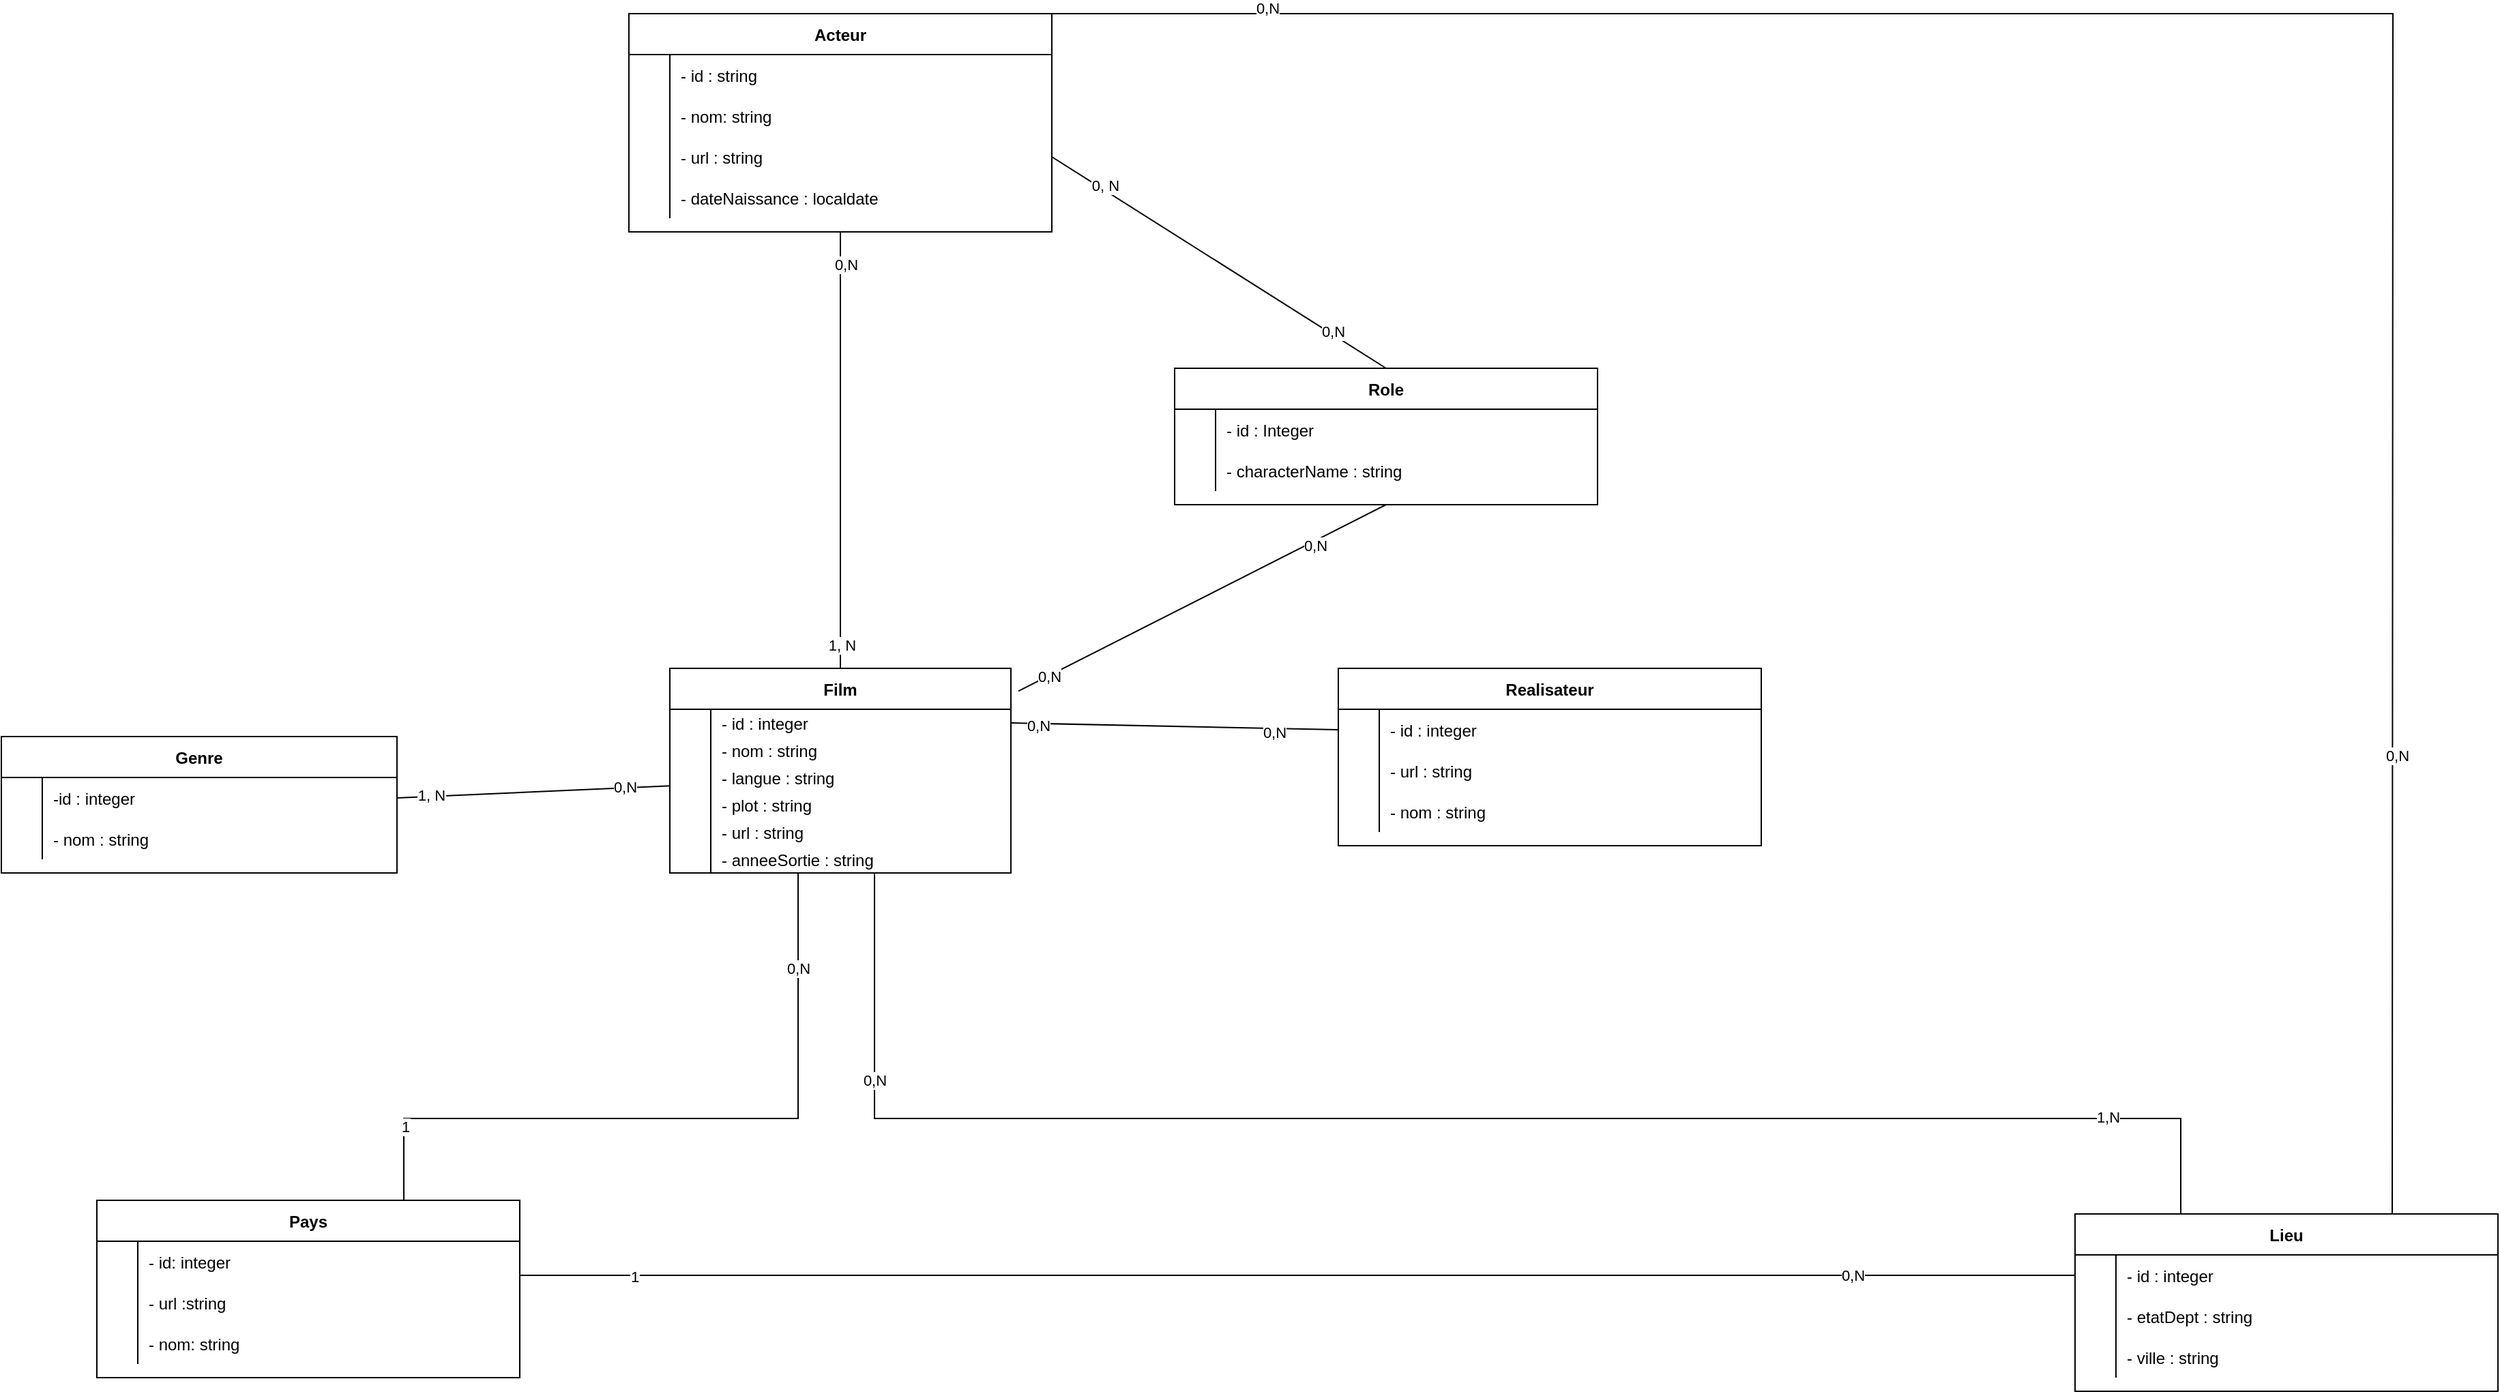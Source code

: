 <mxfile version="20.6.0" type="device"><diagram id="R2lEEEUBdFMjLlhIrx00" name="Page-1"><mxGraphModel dx="2556" dy="2118" grid="1" gridSize="10" guides="1" tooltips="1" connect="1" arrows="1" fold="1" page="1" pageScale="1" pageWidth="850" pageHeight="1100" math="0" shadow="0" extFonts="Permanent Marker^https://fonts.googleapis.com/css?family=Permanent+Marker"><root><mxCell id="0"/><mxCell id="1" parent="0"/><object label="Film" nom="CHAR(100) NOT NULL" url="CHAR(255)" plot="CHAR(255)" langue="CHAR(50)" anneeSortie="DATE&#xA;" placeholders="1" id="C-vyLk0tnHw3VtMMgP7b-2"><mxCell style="shape=table;startSize=30;container=1;collapsible=1;childLayout=tableLayout;fixedRows=1;rowLines=0;fontStyle=1;align=center;resizeLast=1;" parent="1" vertex="1"><mxGeometry x="580" y="50" width="250" height="150" as="geometry"/></mxCell></object><mxCell id="ZoHukIAo3wf1TrT5jYSo-43" value="" style="shape=partialRectangle;collapsible=0;dropTarget=0;pointerEvents=0;fillColor=none;points=[[0,0.5],[1,0.5]];portConstraint=eastwest;top=0;left=0;right=0;bottom=0;" parent="C-vyLk0tnHw3VtMMgP7b-2" vertex="1"><mxGeometry y="30" width="250" height="20" as="geometry"/></mxCell><mxCell id="ZoHukIAo3wf1TrT5jYSo-44" value="" style="shape=partialRectangle;overflow=hidden;connectable=0;fillColor=none;top=0;left=0;bottom=0;right=0;" parent="ZoHukIAo3wf1TrT5jYSo-43" vertex="1"><mxGeometry width="30" height="20" as="geometry"><mxRectangle width="30" height="20" as="alternateBounds"/></mxGeometry></mxCell><mxCell id="ZoHukIAo3wf1TrT5jYSo-45" value="- id : integer" style="shape=partialRectangle;overflow=hidden;connectable=0;fillColor=none;top=0;left=0;bottom=0;right=0;align=left;spacingLeft=6;" parent="ZoHukIAo3wf1TrT5jYSo-43" vertex="1"><mxGeometry x="30" width="220" height="20" as="geometry"><mxRectangle width="220" height="20" as="alternateBounds"/></mxGeometry></mxCell><mxCell id="pjORfOtizcWUOZygmjml-14" value="" style="shape=partialRectangle;collapsible=0;dropTarget=0;pointerEvents=0;fillColor=none;points=[[0,0.5],[1,0.5]];portConstraint=eastwest;top=0;left=0;right=0;bottom=0;" vertex="1" parent="C-vyLk0tnHw3VtMMgP7b-2"><mxGeometry y="50" width="250" height="20" as="geometry"/></mxCell><mxCell id="pjORfOtizcWUOZygmjml-15" value="" style="shape=partialRectangle;overflow=hidden;connectable=0;fillColor=none;top=0;left=0;bottom=0;right=0;" vertex="1" parent="pjORfOtizcWUOZygmjml-14"><mxGeometry width="30" height="20" as="geometry"><mxRectangle width="30" height="20" as="alternateBounds"/></mxGeometry></mxCell><mxCell id="pjORfOtizcWUOZygmjml-16" value="- nom : string" style="shape=partialRectangle;overflow=hidden;connectable=0;fillColor=none;top=0;left=0;bottom=0;right=0;align=left;spacingLeft=6;" vertex="1" parent="pjORfOtizcWUOZygmjml-14"><mxGeometry x="30" width="220" height="20" as="geometry"><mxRectangle width="220" height="20" as="alternateBounds"/></mxGeometry></mxCell><mxCell id="ZoHukIAo3wf1TrT5jYSo-83" value="" style="shape=partialRectangle;collapsible=0;dropTarget=0;pointerEvents=0;fillColor=none;points=[[0,0.5],[1,0.5]];portConstraint=eastwest;top=0;left=0;right=0;bottom=0;" parent="C-vyLk0tnHw3VtMMgP7b-2" vertex="1"><mxGeometry y="70" width="250" height="20" as="geometry"/></mxCell><mxCell id="ZoHukIAo3wf1TrT5jYSo-84" value="" style="shape=partialRectangle;overflow=hidden;connectable=0;fillColor=none;top=0;left=0;bottom=0;right=0;" parent="ZoHukIAo3wf1TrT5jYSo-83" vertex="1"><mxGeometry width="30" height="20" as="geometry"><mxRectangle width="30" height="20" as="alternateBounds"/></mxGeometry></mxCell><mxCell id="ZoHukIAo3wf1TrT5jYSo-85" value="- langue : string" style="shape=partialRectangle;overflow=hidden;connectable=0;fillColor=none;top=0;left=0;bottom=0;right=0;align=left;spacingLeft=6;" parent="ZoHukIAo3wf1TrT5jYSo-83" vertex="1"><mxGeometry x="30" width="220" height="20" as="geometry"><mxRectangle width="220" height="20" as="alternateBounds"/></mxGeometry></mxCell><mxCell id="ZoHukIAo3wf1TrT5jYSo-86" value="" style="shape=partialRectangle;collapsible=0;dropTarget=0;pointerEvents=0;fillColor=none;points=[[0,0.5],[1,0.5]];portConstraint=eastwest;top=0;left=0;right=0;bottom=0;" parent="C-vyLk0tnHw3VtMMgP7b-2" vertex="1"><mxGeometry y="90" width="250" height="20" as="geometry"/></mxCell><mxCell id="ZoHukIAo3wf1TrT5jYSo-87" value="" style="shape=partialRectangle;overflow=hidden;connectable=0;fillColor=none;top=0;left=0;bottom=0;right=0;" parent="ZoHukIAo3wf1TrT5jYSo-86" vertex="1"><mxGeometry width="30" height="20" as="geometry"><mxRectangle width="30" height="20" as="alternateBounds"/></mxGeometry></mxCell><mxCell id="ZoHukIAo3wf1TrT5jYSo-88" value="- plot : string" style="shape=partialRectangle;overflow=hidden;connectable=0;fillColor=none;top=0;left=0;bottom=0;right=0;align=left;spacingLeft=6;" parent="ZoHukIAo3wf1TrT5jYSo-86" vertex="1"><mxGeometry x="30" width="220" height="20" as="geometry"><mxRectangle width="220" height="20" as="alternateBounds"/></mxGeometry></mxCell><mxCell id="ZoHukIAo3wf1TrT5jYSo-92" value="" style="shape=partialRectangle;collapsible=0;dropTarget=0;pointerEvents=0;fillColor=none;points=[[0,0.5],[1,0.5]];portConstraint=eastwest;top=0;left=0;right=0;bottom=0;" parent="C-vyLk0tnHw3VtMMgP7b-2" vertex="1"><mxGeometry y="110" width="250" height="20" as="geometry"/></mxCell><mxCell id="ZoHukIAo3wf1TrT5jYSo-93" value="" style="shape=partialRectangle;overflow=hidden;connectable=0;fillColor=none;top=0;left=0;bottom=0;right=0;" parent="ZoHukIAo3wf1TrT5jYSo-92" vertex="1"><mxGeometry width="30" height="20" as="geometry"><mxRectangle width="30" height="20" as="alternateBounds"/></mxGeometry></mxCell><mxCell id="ZoHukIAo3wf1TrT5jYSo-94" value="- url : string" style="shape=partialRectangle;overflow=hidden;connectable=0;fillColor=none;top=0;left=0;bottom=0;right=0;align=left;spacingLeft=6;" parent="ZoHukIAo3wf1TrT5jYSo-92" vertex="1"><mxGeometry x="30" width="220" height="20" as="geometry"><mxRectangle width="220" height="20" as="alternateBounds"/></mxGeometry></mxCell><mxCell id="ZoHukIAo3wf1TrT5jYSo-95" value="" style="shape=partialRectangle;collapsible=0;dropTarget=0;pointerEvents=0;fillColor=none;points=[[0,0.5],[1,0.5]];portConstraint=eastwest;top=0;left=0;right=0;bottom=0;" parent="C-vyLk0tnHw3VtMMgP7b-2" vertex="1"><mxGeometry y="130" width="250" height="20" as="geometry"/></mxCell><mxCell id="ZoHukIAo3wf1TrT5jYSo-96" value="" style="shape=partialRectangle;overflow=hidden;connectable=0;fillColor=none;top=0;left=0;bottom=0;right=0;" parent="ZoHukIAo3wf1TrT5jYSo-95" vertex="1"><mxGeometry width="30" height="20" as="geometry"><mxRectangle width="30" height="20" as="alternateBounds"/></mxGeometry></mxCell><mxCell id="ZoHukIAo3wf1TrT5jYSo-97" value="- anneeSortie : string" style="shape=partialRectangle;overflow=hidden;connectable=0;fillColor=none;top=0;left=0;bottom=0;right=0;align=left;spacingLeft=6;" parent="ZoHukIAo3wf1TrT5jYSo-95" vertex="1"><mxGeometry x="30" width="220" height="20" as="geometry"><mxRectangle width="220" height="20" as="alternateBounds"/></mxGeometry></mxCell><mxCell id="C-vyLk0tnHw3VtMMgP7b-23" value="Genre" style="shape=table;startSize=30;container=1;collapsible=1;childLayout=tableLayout;fixedRows=1;rowLines=0;fontStyle=1;align=center;resizeLast=1;" parent="1" vertex="1"><mxGeometry x="90" y="100" width="290" height="100" as="geometry"/></mxCell><mxCell id="C-vyLk0tnHw3VtMMgP7b-27" value="" style="shape=partialRectangle;collapsible=0;dropTarget=0;pointerEvents=0;fillColor=none;points=[[0,0.5],[1,0.5]];portConstraint=eastwest;top=0;left=0;right=0;bottom=0;" parent="C-vyLk0tnHw3VtMMgP7b-23" vertex="1"><mxGeometry y="30" width="290" height="30" as="geometry"/></mxCell><mxCell id="C-vyLk0tnHw3VtMMgP7b-28" value="" style="shape=partialRectangle;overflow=hidden;connectable=0;fillColor=none;top=0;left=0;bottom=0;right=0;" parent="C-vyLk0tnHw3VtMMgP7b-27" vertex="1"><mxGeometry width="30" height="30" as="geometry"><mxRectangle width="30" height="30" as="alternateBounds"/></mxGeometry></mxCell><mxCell id="C-vyLk0tnHw3VtMMgP7b-29" value="-id : integer" style="shape=partialRectangle;overflow=hidden;connectable=0;fillColor=none;top=0;left=0;bottom=0;right=0;align=left;spacingLeft=6;" parent="C-vyLk0tnHw3VtMMgP7b-27" vertex="1"><mxGeometry x="30" width="260" height="30" as="geometry"><mxRectangle width="260" height="30" as="alternateBounds"/></mxGeometry></mxCell><mxCell id="pjORfOtizcWUOZygmjml-7" value="" style="shape=partialRectangle;collapsible=0;dropTarget=0;pointerEvents=0;fillColor=none;points=[[0,0.5],[1,0.5]];portConstraint=eastwest;top=0;left=0;right=0;bottom=0;" vertex="1" parent="C-vyLk0tnHw3VtMMgP7b-23"><mxGeometry y="60" width="290" height="30" as="geometry"/></mxCell><mxCell id="pjORfOtizcWUOZygmjml-8" value="" style="shape=partialRectangle;overflow=hidden;connectable=0;fillColor=none;top=0;left=0;bottom=0;right=0;" vertex="1" parent="pjORfOtizcWUOZygmjml-7"><mxGeometry width="30" height="30" as="geometry"><mxRectangle width="30" height="30" as="alternateBounds"/></mxGeometry></mxCell><mxCell id="pjORfOtizcWUOZygmjml-9" value="- nom : string" style="shape=partialRectangle;overflow=hidden;connectable=0;fillColor=none;top=0;left=0;bottom=0;right=0;align=left;spacingLeft=6;" vertex="1" parent="pjORfOtizcWUOZygmjml-7"><mxGeometry x="30" width="260" height="30" as="geometry"><mxRectangle width="260" height="30" as="alternateBounds"/></mxGeometry></mxCell><mxCell id="ZoHukIAo3wf1TrT5jYSo-102" value="Pays" style="shape=table;startSize=30;container=1;collapsible=1;childLayout=tableLayout;fixedRows=1;rowLines=0;fontStyle=1;align=center;resizeLast=1;" parent="1" vertex="1"><mxGeometry x="160" y="440" width="310" height="130" as="geometry"/></mxCell><mxCell id="ZoHukIAo3wf1TrT5jYSo-106" value="" style="shape=partialRectangle;collapsible=0;dropTarget=0;pointerEvents=0;fillColor=none;points=[[0,0.5],[1,0.5]];portConstraint=eastwest;top=0;left=0;right=0;bottom=0;" parent="ZoHukIAo3wf1TrT5jYSo-102" vertex="1"><mxGeometry y="30" width="310" height="30" as="geometry"/></mxCell><mxCell id="ZoHukIAo3wf1TrT5jYSo-107" value="" style="shape=partialRectangle;overflow=hidden;connectable=0;fillColor=none;top=0;left=0;bottom=0;right=0;" parent="ZoHukIAo3wf1TrT5jYSo-106" vertex="1"><mxGeometry width="30" height="30" as="geometry"><mxRectangle width="30" height="30" as="alternateBounds"/></mxGeometry></mxCell><mxCell id="ZoHukIAo3wf1TrT5jYSo-108" value="- id: integer" style="shape=partialRectangle;overflow=hidden;connectable=0;fillColor=none;top=0;left=0;bottom=0;right=0;align=left;spacingLeft=6;" parent="ZoHukIAo3wf1TrT5jYSo-106" vertex="1"><mxGeometry x="30" width="280" height="30" as="geometry"><mxRectangle width="280" height="30" as="alternateBounds"/></mxGeometry></mxCell><mxCell id="ZoHukIAo3wf1TrT5jYSo-109" value="" style="shape=partialRectangle;collapsible=0;dropTarget=0;pointerEvents=0;fillColor=none;points=[[0,0.5],[1,0.5]];portConstraint=eastwest;top=0;left=0;right=0;bottom=0;" parent="ZoHukIAo3wf1TrT5jYSo-102" vertex="1"><mxGeometry y="60" width="310" height="30" as="geometry"/></mxCell><mxCell id="ZoHukIAo3wf1TrT5jYSo-110" value="" style="shape=partialRectangle;overflow=hidden;connectable=0;fillColor=none;top=0;left=0;bottom=0;right=0;" parent="ZoHukIAo3wf1TrT5jYSo-109" vertex="1"><mxGeometry width="30" height="30" as="geometry"><mxRectangle width="30" height="30" as="alternateBounds"/></mxGeometry></mxCell><mxCell id="ZoHukIAo3wf1TrT5jYSo-111" value="- url :string" style="shape=partialRectangle;overflow=hidden;connectable=0;fillColor=none;top=0;left=0;bottom=0;right=0;align=left;spacingLeft=6;" parent="ZoHukIAo3wf1TrT5jYSo-109" vertex="1"><mxGeometry x="30" width="280" height="30" as="geometry"><mxRectangle width="280" height="30" as="alternateBounds"/></mxGeometry></mxCell><mxCell id="pjORfOtizcWUOZygmjml-4" value="" style="shape=partialRectangle;collapsible=0;dropTarget=0;pointerEvents=0;fillColor=none;points=[[0,0.5],[1,0.5]];portConstraint=eastwest;top=0;left=0;right=0;bottom=0;" vertex="1" parent="ZoHukIAo3wf1TrT5jYSo-102"><mxGeometry y="90" width="310" height="30" as="geometry"/></mxCell><mxCell id="pjORfOtizcWUOZygmjml-5" value="" style="shape=partialRectangle;overflow=hidden;connectable=0;fillColor=none;top=0;left=0;bottom=0;right=0;" vertex="1" parent="pjORfOtizcWUOZygmjml-4"><mxGeometry width="30" height="30" as="geometry"><mxRectangle width="30" height="30" as="alternateBounds"/></mxGeometry></mxCell><mxCell id="pjORfOtizcWUOZygmjml-6" value="- nom: string" style="shape=partialRectangle;overflow=hidden;connectable=0;fillColor=none;top=0;left=0;bottom=0;right=0;align=left;spacingLeft=6;" vertex="1" parent="pjORfOtizcWUOZygmjml-4"><mxGeometry x="30" width="280" height="30" as="geometry"><mxRectangle width="280" height="30" as="alternateBounds"/></mxGeometry></mxCell><mxCell id="ZoHukIAo3wf1TrT5jYSo-125" value="" style="endArrow=none;html=1;rounded=0;edgeStyle=orthogonalEdgeStyle;" parent="1" source="ZoHukIAo3wf1TrT5jYSo-102" edge="1"><mxGeometry relative="1" as="geometry"><mxPoint x="420" y="215" as="sourcePoint"/><mxPoint x="670" y="200" as="targetPoint"/><Array as="points"><mxPoint x="385" y="380"/><mxPoint x="674" y="380"/></Array></mxGeometry></mxCell><mxCell id="ZoHukIAo3wf1TrT5jYSo-126" value="&lt;div&gt;0,N&lt;/div&gt;" style="edgeLabel;html=1;align=center;verticalAlign=middle;resizable=0;points=[];" parent="ZoHukIAo3wf1TrT5jYSo-125" vertex="1" connectable="0"><mxGeometry x="0.723" relative="1" as="geometry"><mxPoint as="offset"/></mxGeometry></mxCell><mxCell id="ZoHukIAo3wf1TrT5jYSo-127" value="&lt;div&gt;1&lt;/div&gt;" style="edgeLabel;html=1;align=center;verticalAlign=middle;resizable=0;points=[];" parent="ZoHukIAo3wf1TrT5jYSo-125" vertex="1" connectable="0"><mxGeometry x="-0.798" y="-1" relative="1" as="geometry"><mxPoint as="offset"/></mxGeometry></mxCell><mxCell id="ZoHukIAo3wf1TrT5jYSo-128" value="Lieu" style="shape=table;startSize=30;container=1;collapsible=1;childLayout=tableLayout;fixedRows=1;rowLines=0;fontStyle=1;align=center;resizeLast=1;" parent="1" vertex="1"><mxGeometry x="1610" y="450" width="310" height="130" as="geometry"/></mxCell><mxCell id="ZoHukIAo3wf1TrT5jYSo-132" value="" style="shape=partialRectangle;collapsible=0;dropTarget=0;pointerEvents=0;fillColor=none;points=[[0,0.5],[1,0.5]];portConstraint=eastwest;top=0;left=0;right=0;bottom=0;" parent="ZoHukIAo3wf1TrT5jYSo-128" vertex="1"><mxGeometry y="30" width="310" height="30" as="geometry"/></mxCell><mxCell id="ZoHukIAo3wf1TrT5jYSo-133" value="" style="shape=partialRectangle;overflow=hidden;connectable=0;fillColor=none;top=0;left=0;bottom=0;right=0;" parent="ZoHukIAo3wf1TrT5jYSo-132" vertex="1"><mxGeometry width="30" height="30" as="geometry"><mxRectangle width="30" height="30" as="alternateBounds"/></mxGeometry></mxCell><mxCell id="ZoHukIAo3wf1TrT5jYSo-134" value="- id : integer" style="shape=partialRectangle;overflow=hidden;connectable=0;fillColor=none;top=0;left=0;bottom=0;right=0;align=left;spacingLeft=6;" parent="ZoHukIAo3wf1TrT5jYSo-132" vertex="1"><mxGeometry x="30" width="280" height="30" as="geometry"><mxRectangle width="280" height="30" as="alternateBounds"/></mxGeometry></mxCell><mxCell id="ZoHukIAo3wf1TrT5jYSo-135" value="" style="shape=partialRectangle;collapsible=0;dropTarget=0;pointerEvents=0;fillColor=none;points=[[0,0.5],[1,0.5]];portConstraint=eastwest;top=0;left=0;right=0;bottom=0;" parent="ZoHukIAo3wf1TrT5jYSo-128" vertex="1"><mxGeometry y="60" width="310" height="30" as="geometry"/></mxCell><mxCell id="ZoHukIAo3wf1TrT5jYSo-136" value="" style="shape=partialRectangle;overflow=hidden;connectable=0;fillColor=none;top=0;left=0;bottom=0;right=0;" parent="ZoHukIAo3wf1TrT5jYSo-135" vertex="1"><mxGeometry width="30" height="30" as="geometry"><mxRectangle width="30" height="30" as="alternateBounds"/></mxGeometry></mxCell><mxCell id="ZoHukIAo3wf1TrT5jYSo-137" value="- etatDept : string" style="shape=partialRectangle;overflow=hidden;connectable=0;fillColor=none;top=0;left=0;bottom=0;right=0;align=left;spacingLeft=6;" parent="ZoHukIAo3wf1TrT5jYSo-135" vertex="1"><mxGeometry x="30" width="280" height="30" as="geometry"><mxRectangle width="280" height="30" as="alternateBounds"/></mxGeometry></mxCell><mxCell id="pjORfOtizcWUOZygmjml-23" value="" style="shape=partialRectangle;collapsible=0;dropTarget=0;pointerEvents=0;fillColor=none;points=[[0,0.5],[1,0.5]];portConstraint=eastwest;top=0;left=0;right=0;bottom=0;" vertex="1" parent="ZoHukIAo3wf1TrT5jYSo-128"><mxGeometry y="90" width="310" height="30" as="geometry"/></mxCell><mxCell id="pjORfOtizcWUOZygmjml-24" value="" style="shape=partialRectangle;overflow=hidden;connectable=0;fillColor=none;top=0;left=0;bottom=0;right=0;" vertex="1" parent="pjORfOtizcWUOZygmjml-23"><mxGeometry width="30" height="30" as="geometry"><mxRectangle width="30" height="30" as="alternateBounds"/></mxGeometry></mxCell><mxCell id="pjORfOtizcWUOZygmjml-25" value="- ville : string" style="shape=partialRectangle;overflow=hidden;connectable=0;fillColor=none;top=0;left=0;bottom=0;right=0;align=left;spacingLeft=6;" vertex="1" parent="pjORfOtizcWUOZygmjml-23"><mxGeometry x="30" width="280" height="30" as="geometry"><mxRectangle width="280" height="30" as="alternateBounds"/></mxGeometry></mxCell><mxCell id="ZoHukIAo3wf1TrT5jYSo-138" value="" style="endArrow=none;html=1;rounded=0;edgeStyle=orthogonalEdgeStyle;exitX=0.25;exitY=0;exitDx=0;exitDy=0;" parent="1" source="ZoHukIAo3wf1TrT5jYSo-128" edge="1"><mxGeometry relative="1" as="geometry"><mxPoint x="680" y="440" as="sourcePoint"/><mxPoint x="730" y="200" as="targetPoint"/><Array as="points"><mxPoint x="1688" y="380"/><mxPoint x="730" y="380"/><mxPoint x="730" y="200"/><mxPoint x="739" y="200"/></Array></mxGeometry></mxCell><mxCell id="ZoHukIAo3wf1TrT5jYSo-139" value="&lt;div&gt;0,N&lt;/div&gt;" style="edgeLabel;html=1;align=center;verticalAlign=middle;resizable=0;points=[];" parent="ZoHukIAo3wf1TrT5jYSo-138" vertex="1" connectable="0"><mxGeometry x="0.723" relative="1" as="geometry"><mxPoint as="offset"/></mxGeometry></mxCell><mxCell id="ZoHukIAo3wf1TrT5jYSo-140" value="1,N" style="edgeLabel;html=1;align=center;verticalAlign=middle;resizable=0;points=[];" parent="ZoHukIAo3wf1TrT5jYSo-138" vertex="1" connectable="0"><mxGeometry x="-0.798" y="-1" relative="1" as="geometry"><mxPoint as="offset"/></mxGeometry></mxCell><mxCell id="ZoHukIAo3wf1TrT5jYSo-142" value="" style="endArrow=none;html=1;rounded=0;entryX=0;entryY=0.5;entryDx=0;entryDy=0;edgeStyle=orthogonalEdgeStyle;exitX=1;exitY=0.154;exitDx=0;exitDy=0;exitPerimeter=0;" parent="1" source="ZoHukIAo3wf1TrT5jYSo-102" edge="1"><mxGeometry relative="1" as="geometry"><mxPoint x="480" y="530" as="sourcePoint"/><mxPoint x="1610" y="495" as="targetPoint"/><Array as="points"><mxPoint x="470" y="495"/><mxPoint x="1010" y="495"/></Array></mxGeometry></mxCell><mxCell id="ZoHukIAo3wf1TrT5jYSo-143" value="&lt;div&gt;0,N&lt;/div&gt;" style="edgeLabel;html=1;align=center;verticalAlign=middle;resizable=0;points=[];" parent="ZoHukIAo3wf1TrT5jYSo-142" vertex="1" connectable="0"><mxGeometry x="0.723" relative="1" as="geometry"><mxPoint as="offset"/></mxGeometry></mxCell><mxCell id="ZoHukIAo3wf1TrT5jYSo-144" value="&lt;div&gt;1&lt;/div&gt;" style="edgeLabel;html=1;align=center;verticalAlign=middle;resizable=0;points=[];" parent="ZoHukIAo3wf1TrT5jYSo-142" vertex="1" connectable="0"><mxGeometry x="-0.798" y="-1" relative="1" as="geometry"><mxPoint as="offset"/></mxGeometry></mxCell><mxCell id="ZoHukIAo3wf1TrT5jYSo-145" value="Realisateur" style="shape=table;startSize=30;container=1;collapsible=1;childLayout=tableLayout;fixedRows=1;rowLines=0;fontStyle=1;align=center;resizeLast=1;" parent="1" vertex="1"><mxGeometry x="1070" y="50" width="310" height="130" as="geometry"/></mxCell><mxCell id="ZoHukIAo3wf1TrT5jYSo-149" value="" style="shape=partialRectangle;collapsible=0;dropTarget=0;pointerEvents=0;fillColor=none;points=[[0,0.5],[1,0.5]];portConstraint=eastwest;top=0;left=0;right=0;bottom=0;" parent="ZoHukIAo3wf1TrT5jYSo-145" vertex="1"><mxGeometry y="30" width="310" height="30" as="geometry"/></mxCell><mxCell id="ZoHukIAo3wf1TrT5jYSo-150" value="" style="shape=partialRectangle;overflow=hidden;connectable=0;fillColor=none;top=0;left=0;bottom=0;right=0;" parent="ZoHukIAo3wf1TrT5jYSo-149" vertex="1"><mxGeometry width="30" height="30" as="geometry"><mxRectangle width="30" height="30" as="alternateBounds"/></mxGeometry></mxCell><mxCell id="ZoHukIAo3wf1TrT5jYSo-151" value="- id : integer" style="shape=partialRectangle;overflow=hidden;connectable=0;fillColor=none;top=0;left=0;bottom=0;right=0;align=left;spacingLeft=6;" parent="ZoHukIAo3wf1TrT5jYSo-149" vertex="1"><mxGeometry x="30" width="280" height="30" as="geometry"><mxRectangle width="280" height="30" as="alternateBounds"/></mxGeometry></mxCell><mxCell id="ZoHukIAo3wf1TrT5jYSo-152" value="" style="shape=partialRectangle;collapsible=0;dropTarget=0;pointerEvents=0;fillColor=none;points=[[0,0.5],[1,0.5]];portConstraint=eastwest;top=0;left=0;right=0;bottom=0;" parent="ZoHukIAo3wf1TrT5jYSo-145" vertex="1"><mxGeometry y="60" width="310" height="30" as="geometry"/></mxCell><mxCell id="ZoHukIAo3wf1TrT5jYSo-153" value="" style="shape=partialRectangle;overflow=hidden;connectable=0;fillColor=none;top=0;left=0;bottom=0;right=0;" parent="ZoHukIAo3wf1TrT5jYSo-152" vertex="1"><mxGeometry width="30" height="30" as="geometry"><mxRectangle width="30" height="30" as="alternateBounds"/></mxGeometry></mxCell><mxCell id="ZoHukIAo3wf1TrT5jYSo-154" value="- url : string" style="shape=partialRectangle;overflow=hidden;connectable=0;fillColor=none;top=0;left=0;bottom=0;right=0;align=left;spacingLeft=6;" parent="ZoHukIAo3wf1TrT5jYSo-152" vertex="1"><mxGeometry x="30" width="280" height="30" as="geometry"><mxRectangle width="280" height="30" as="alternateBounds"/></mxGeometry></mxCell><mxCell id="pjORfOtizcWUOZygmjml-20" value="" style="shape=partialRectangle;collapsible=0;dropTarget=0;pointerEvents=0;fillColor=none;points=[[0,0.5],[1,0.5]];portConstraint=eastwest;top=0;left=0;right=0;bottom=0;" vertex="1" parent="ZoHukIAo3wf1TrT5jYSo-145"><mxGeometry y="90" width="310" height="30" as="geometry"/></mxCell><mxCell id="pjORfOtizcWUOZygmjml-21" value="" style="shape=partialRectangle;overflow=hidden;connectable=0;fillColor=none;top=0;left=0;bottom=0;right=0;" vertex="1" parent="pjORfOtizcWUOZygmjml-20"><mxGeometry width="30" height="30" as="geometry"><mxRectangle width="30" height="30" as="alternateBounds"/></mxGeometry></mxCell><mxCell id="pjORfOtizcWUOZygmjml-22" value="- nom : string" style="shape=partialRectangle;overflow=hidden;connectable=0;fillColor=none;top=0;left=0;bottom=0;right=0;align=left;spacingLeft=6;" vertex="1" parent="pjORfOtizcWUOZygmjml-20"><mxGeometry x="30" width="280" height="30" as="geometry"><mxRectangle width="280" height="30" as="alternateBounds"/></mxGeometry></mxCell><mxCell id="ZoHukIAo3wf1TrT5jYSo-155" value="Acteur" style="shape=table;startSize=30;container=1;collapsible=1;childLayout=tableLayout;fixedRows=1;rowLines=0;fontStyle=1;align=center;resizeLast=1;" parent="1" vertex="1"><mxGeometry x="550" y="-430" width="310" height="160" as="geometry"/></mxCell><mxCell id="ZoHukIAo3wf1TrT5jYSo-171" value="" style="shape=partialRectangle;collapsible=0;dropTarget=0;pointerEvents=0;fillColor=none;points=[[0,0.5],[1,0.5]];portConstraint=eastwest;top=0;left=0;right=0;bottom=0;" parent="ZoHukIAo3wf1TrT5jYSo-155" vertex="1"><mxGeometry y="30" width="310" height="30" as="geometry"/></mxCell><mxCell id="ZoHukIAo3wf1TrT5jYSo-172" value="" style="shape=partialRectangle;overflow=hidden;connectable=0;fillColor=none;top=0;left=0;bottom=0;right=0;" parent="ZoHukIAo3wf1TrT5jYSo-171" vertex="1"><mxGeometry width="30" height="30" as="geometry"><mxRectangle width="30" height="30" as="alternateBounds"/></mxGeometry></mxCell><mxCell id="ZoHukIAo3wf1TrT5jYSo-173" value="- id : string" style="shape=partialRectangle;overflow=hidden;connectable=0;fillColor=none;top=0;left=0;bottom=0;right=0;align=left;spacingLeft=6;" parent="ZoHukIAo3wf1TrT5jYSo-171" vertex="1"><mxGeometry x="30" width="280" height="30" as="geometry"><mxRectangle width="280" height="30" as="alternateBounds"/></mxGeometry></mxCell><mxCell id="ZoHukIAo3wf1TrT5jYSo-159" value="" style="shape=partialRectangle;collapsible=0;dropTarget=0;pointerEvents=0;fillColor=none;points=[[0,0.5],[1,0.5]];portConstraint=eastwest;top=0;left=0;right=0;bottom=0;" parent="ZoHukIAo3wf1TrT5jYSo-155" vertex="1"><mxGeometry y="60" width="310" height="30" as="geometry"/></mxCell><mxCell id="ZoHukIAo3wf1TrT5jYSo-160" value="" style="shape=partialRectangle;overflow=hidden;connectable=0;fillColor=none;top=0;left=0;bottom=0;right=0;" parent="ZoHukIAo3wf1TrT5jYSo-159" vertex="1"><mxGeometry width="30" height="30" as="geometry"><mxRectangle width="30" height="30" as="alternateBounds"/></mxGeometry></mxCell><mxCell id="ZoHukIAo3wf1TrT5jYSo-161" value="- nom: string" style="shape=partialRectangle;overflow=hidden;connectable=0;fillColor=none;top=0;left=0;bottom=0;right=0;align=left;spacingLeft=6;" parent="ZoHukIAo3wf1TrT5jYSo-159" vertex="1"><mxGeometry x="30" width="280" height="30" as="geometry"><mxRectangle width="280" height="30" as="alternateBounds"/></mxGeometry></mxCell><mxCell id="ZoHukIAo3wf1TrT5jYSo-162" value="" style="shape=partialRectangle;collapsible=0;dropTarget=0;pointerEvents=0;fillColor=none;points=[[0,0.5],[1,0.5]];portConstraint=eastwest;top=0;left=0;right=0;bottom=0;" parent="ZoHukIAo3wf1TrT5jYSo-155" vertex="1"><mxGeometry y="90" width="310" height="30" as="geometry"/></mxCell><mxCell id="ZoHukIAo3wf1TrT5jYSo-163" value="" style="shape=partialRectangle;overflow=hidden;connectable=0;fillColor=none;top=0;left=0;bottom=0;right=0;" parent="ZoHukIAo3wf1TrT5jYSo-162" vertex="1"><mxGeometry width="30" height="30" as="geometry"><mxRectangle width="30" height="30" as="alternateBounds"/></mxGeometry></mxCell><mxCell id="ZoHukIAo3wf1TrT5jYSo-164" value="- url : string" style="shape=partialRectangle;overflow=hidden;connectable=0;fillColor=none;top=0;left=0;bottom=0;right=0;align=left;spacingLeft=6;" parent="ZoHukIAo3wf1TrT5jYSo-162" vertex="1"><mxGeometry x="30" width="280" height="30" as="geometry"><mxRectangle width="280" height="30" as="alternateBounds"/></mxGeometry></mxCell><mxCell id="ZoHukIAo3wf1TrT5jYSo-168" value="" style="shape=partialRectangle;collapsible=0;dropTarget=0;pointerEvents=0;fillColor=none;points=[[0,0.5],[1,0.5]];portConstraint=eastwest;top=0;left=0;right=0;bottom=0;" parent="ZoHukIAo3wf1TrT5jYSo-155" vertex="1"><mxGeometry y="120" width="310" height="30" as="geometry"/></mxCell><mxCell id="ZoHukIAo3wf1TrT5jYSo-169" value="" style="shape=partialRectangle;overflow=hidden;connectable=0;fillColor=none;top=0;left=0;bottom=0;right=0;" parent="ZoHukIAo3wf1TrT5jYSo-168" vertex="1"><mxGeometry width="30" height="30" as="geometry"><mxRectangle width="30" height="30" as="alternateBounds"/></mxGeometry></mxCell><mxCell id="ZoHukIAo3wf1TrT5jYSo-170" value="- dateNaissance : localdate" style="shape=partialRectangle;overflow=hidden;connectable=0;fillColor=none;top=0;left=0;bottom=0;right=0;align=left;spacingLeft=6;" parent="ZoHukIAo3wf1TrT5jYSo-168" vertex="1"><mxGeometry x="30" width="280" height="30" as="geometry"><mxRectangle width="280" height="30" as="alternateBounds"/></mxGeometry></mxCell><mxCell id="ZoHukIAo3wf1TrT5jYSo-196" value="Role" style="shape=table;startSize=30;container=1;collapsible=1;childLayout=tableLayout;fixedRows=1;rowLines=0;fontStyle=1;align=center;resizeLast=1;" parent="1" vertex="1"><mxGeometry x="950" y="-170" width="310" height="100" as="geometry"/></mxCell><mxCell id="ZoHukIAo3wf1TrT5jYSo-200" value="" style="shape=partialRectangle;collapsible=0;dropTarget=0;pointerEvents=0;fillColor=none;points=[[0,0.5],[1,0.5]];portConstraint=eastwest;top=0;left=0;right=0;bottom=0;" parent="ZoHukIAo3wf1TrT5jYSo-196" vertex="1"><mxGeometry y="30" width="310" height="30" as="geometry"/></mxCell><mxCell id="ZoHukIAo3wf1TrT5jYSo-201" value="" style="shape=partialRectangle;overflow=hidden;connectable=0;fillColor=none;top=0;left=0;bottom=0;right=0;" parent="ZoHukIAo3wf1TrT5jYSo-200" vertex="1"><mxGeometry width="30" height="30" as="geometry"><mxRectangle width="30" height="30" as="alternateBounds"/></mxGeometry></mxCell><mxCell id="ZoHukIAo3wf1TrT5jYSo-202" value="- id : Integer" style="shape=partialRectangle;overflow=hidden;connectable=0;fillColor=none;top=0;left=0;bottom=0;right=0;align=left;spacingLeft=6;" parent="ZoHukIAo3wf1TrT5jYSo-200" vertex="1"><mxGeometry x="30" width="280" height="30" as="geometry"><mxRectangle width="280" height="30" as="alternateBounds"/></mxGeometry></mxCell><mxCell id="pjORfOtizcWUOZygmjml-17" value="" style="shape=partialRectangle;collapsible=0;dropTarget=0;pointerEvents=0;fillColor=none;points=[[0,0.5],[1,0.5]];portConstraint=eastwest;top=0;left=0;right=0;bottom=0;" vertex="1" parent="ZoHukIAo3wf1TrT5jYSo-196"><mxGeometry y="60" width="310" height="30" as="geometry"/></mxCell><mxCell id="pjORfOtizcWUOZygmjml-18" value="" style="shape=partialRectangle;overflow=hidden;connectable=0;fillColor=none;top=0;left=0;bottom=0;right=0;" vertex="1" parent="pjORfOtizcWUOZygmjml-17"><mxGeometry width="30" height="30" as="geometry"><mxRectangle width="30" height="30" as="alternateBounds"/></mxGeometry></mxCell><mxCell id="pjORfOtizcWUOZygmjml-19" value="- characterName : string" style="shape=partialRectangle;overflow=hidden;connectable=0;fillColor=none;top=0;left=0;bottom=0;right=0;align=left;spacingLeft=6;" vertex="1" parent="pjORfOtizcWUOZygmjml-17"><mxGeometry x="30" width="280" height="30" as="geometry"><mxRectangle width="280" height="30" as="alternateBounds"/></mxGeometry></mxCell><mxCell id="ZoHukIAo3wf1TrT5jYSo-261" value="" style="endArrow=none;html=1;rounded=0;exitX=1;exitY=0.5;exitDx=0;exitDy=0;entryX=0;entryY=0.5;entryDx=0;entryDy=0;" parent="1" source="ZoHukIAo3wf1TrT5jYSo-43" target="ZoHukIAo3wf1TrT5jYSo-149" edge="1"><mxGeometry relative="1" as="geometry"><mxPoint x="810" y="230" as="sourcePoint"/><mxPoint x="1360" y="240" as="targetPoint"/></mxGeometry></mxCell><mxCell id="ZoHukIAo3wf1TrT5jYSo-313" value="&lt;div&gt;0,N&lt;/div&gt;" style="edgeLabel;html=1;align=center;verticalAlign=middle;resizable=0;points=[];" parent="ZoHukIAo3wf1TrT5jYSo-261" vertex="1" connectable="0"><mxGeometry x="0.603" y="-3" relative="1" as="geometry"><mxPoint as="offset"/></mxGeometry></mxCell><mxCell id="ZoHukIAo3wf1TrT5jYSo-314" value="&lt;div&gt;0,N&lt;/div&gt;" style="edgeLabel;html=1;align=center;verticalAlign=middle;resizable=0;points=[];" parent="ZoHukIAo3wf1TrT5jYSo-261" vertex="1" connectable="0"><mxGeometry x="-0.834" y="-1" relative="1" as="geometry"><mxPoint as="offset"/></mxGeometry></mxCell><mxCell id="ZoHukIAo3wf1TrT5jYSo-295" value="" style="endArrow=none;html=1;rounded=0;entryX=0.5;entryY=0;entryDx=0;entryDy=0;exitX=0.5;exitY=1;exitDx=0;exitDy=0;" parent="1" target="C-vyLk0tnHw3VtMMgP7b-2" edge="1" source="ZoHukIAo3wf1TrT5jYSo-155"><mxGeometry relative="1" as="geometry"><mxPoint x="157.87" y="-172.92" as="sourcePoint"/><mxPoint x="570" y="56.0" as="targetPoint"/><Array as="points"><mxPoint x="705" y="-110"/></Array></mxGeometry></mxCell><mxCell id="ZoHukIAo3wf1TrT5jYSo-309" value="&lt;div&gt;0,N&lt;/div&gt;" style="edgeLabel;html=1;align=center;verticalAlign=middle;resizable=0;points=[];" parent="ZoHukIAo3wf1TrT5jYSo-295" vertex="1" connectable="0"><mxGeometry x="-0.849" y="4" relative="1" as="geometry"><mxPoint as="offset"/></mxGeometry></mxCell><mxCell id="ZoHukIAo3wf1TrT5jYSo-310" value="&lt;div&gt;1, N&lt;/div&gt;" style="edgeLabel;html=1;align=center;verticalAlign=middle;resizable=0;points=[];" parent="ZoHukIAo3wf1TrT5jYSo-295" vertex="1" connectable="0"><mxGeometry x="0.893" y="1" relative="1" as="geometry"><mxPoint as="offset"/></mxGeometry></mxCell><mxCell id="ZoHukIAo3wf1TrT5jYSo-333" value="" style="endArrow=none;html=1;rounded=0;exitX=1;exitY=0.5;exitDx=0;exitDy=0;entryX=0.002;entryY=-0.191;entryDx=0;entryDy=0;entryPerimeter=0;" parent="1" source="C-vyLk0tnHw3VtMMgP7b-27" target="ZoHukIAo3wf1TrT5jYSo-86" edge="1"><mxGeometry relative="1" as="geometry"><mxPoint x="890" y="220" as="sourcePoint"/><mxPoint x="577" y="26.36" as="targetPoint"/></mxGeometry></mxCell><mxCell id="ZoHukIAo3wf1TrT5jYSo-334" value="&lt;div&gt;0,N&lt;/div&gt;" style="edgeLabel;html=1;align=center;verticalAlign=middle;resizable=0;points=[];" parent="ZoHukIAo3wf1TrT5jYSo-333" vertex="1" connectable="0"><mxGeometry x="0.663" y="1" relative="1" as="geometry"><mxPoint as="offset"/></mxGeometry></mxCell><mxCell id="ZoHukIAo3wf1TrT5jYSo-335" value="1" style="edgeLabel;html=1;align=center;verticalAlign=middle;resizable=0;points=[];" parent="ZoHukIAo3wf1TrT5jYSo-333" vertex="1" connectable="0"><mxGeometry x="-0.828" y="-2" relative="1" as="geometry"><mxPoint as="offset"/></mxGeometry></mxCell><mxCell id="pjORfOtizcWUOZygmjml-10" value="&lt;div&gt;1, N&lt;/div&gt;" style="edgeLabel;html=1;align=center;verticalAlign=middle;resizable=0;points=[];" vertex="1" connectable="0" parent="ZoHukIAo3wf1TrT5jYSo-333"><mxGeometry x="-0.758" y="1" relative="1" as="geometry"><mxPoint as="offset"/></mxGeometry></mxCell><mxCell id="ZoHukIAo3wf1TrT5jYSo-359" value="" style="endArrow=none;html=1;rounded=0;exitX=1;exitY=0.5;exitDx=0;exitDy=0;entryX=0.5;entryY=0;entryDx=0;entryDy=0;" parent="1" source="ZoHukIAo3wf1TrT5jYSo-162" target="ZoHukIAo3wf1TrT5jYSo-196" edge="1"><mxGeometry relative="1" as="geometry"><mxPoint x="810" y="-130" as="sourcePoint"/><mxPoint x="1020" y="-325" as="targetPoint"/></mxGeometry></mxCell><mxCell id="ZoHukIAo3wf1TrT5jYSo-361" value="&lt;div&gt;0,N&lt;/div&gt;" style="edgeLabel;html=1;align=center;verticalAlign=middle;resizable=0;points=[];" parent="ZoHukIAo3wf1TrT5jYSo-359" vertex="1" connectable="0"><mxGeometry x="0.667" y="2" relative="1" as="geometry"><mxPoint x="1" as="offset"/></mxGeometry></mxCell><mxCell id="ZoHukIAo3wf1TrT5jYSo-362" value="0, N" style="edgeLabel;html=1;align=center;verticalAlign=middle;resizable=0;points=[];" parent="ZoHukIAo3wf1TrT5jYSo-359" vertex="1" connectable="0"><mxGeometry x="-0.689" y="4" relative="1" as="geometry"><mxPoint x="-1" as="offset"/></mxGeometry></mxCell><mxCell id="pjORfOtizcWUOZygmjml-1" value="" style="endArrow=none;html=1;rounded=0;exitX=0.5;exitY=0;exitDx=0;exitDy=0;entryX=0.75;entryY=0;entryDx=0;entryDy=0;" edge="1" parent="1" source="ZoHukIAo3wf1TrT5jYSo-155" target="ZoHukIAo3wf1TrT5jYSo-128"><mxGeometry relative="1" as="geometry"><mxPoint x="870" y="-285" as="sourcePoint"/><mxPoint x="1030" y="-295" as="targetPoint"/><Array as="points"><mxPoint x="1843" y="-430"/></Array></mxGeometry></mxCell><mxCell id="pjORfOtizcWUOZygmjml-2" value="&lt;div&gt;0,N&lt;/div&gt;" style="edgeLabel;html=1;align=center;verticalAlign=middle;resizable=0;points=[];" vertex="1" connectable="0" parent="pjORfOtizcWUOZygmjml-1"><mxGeometry x="0.667" y="2" relative="1" as="geometry"><mxPoint x="1" as="offset"/></mxGeometry></mxCell><mxCell id="pjORfOtizcWUOZygmjml-3" value="0,N" style="edgeLabel;html=1;align=center;verticalAlign=middle;resizable=0;points=[];" vertex="1" connectable="0" parent="pjORfOtizcWUOZygmjml-1"><mxGeometry x="-0.689" y="4" relative="1" as="geometry"><mxPoint x="-1" as="offset"/></mxGeometry></mxCell><mxCell id="pjORfOtizcWUOZygmjml-26" value="" style="endArrow=none;html=1;rounded=0;exitX=1.022;exitY=0.111;exitDx=0;exitDy=0;entryX=0.5;entryY=1;entryDx=0;entryDy=0;exitPerimeter=0;" edge="1" parent="1" source="C-vyLk0tnHw3VtMMgP7b-2" target="ZoHukIAo3wf1TrT5jYSo-196"><mxGeometry relative="1" as="geometry"><mxPoint x="900" y="-60" as="sourcePoint"/><mxPoint x="1140" y="-55" as="targetPoint"/></mxGeometry></mxCell><mxCell id="pjORfOtizcWUOZygmjml-27" value="&lt;div&gt;0,N&lt;/div&gt;" style="edgeLabel;html=1;align=center;verticalAlign=middle;resizable=0;points=[];" vertex="1" connectable="0" parent="pjORfOtizcWUOZygmjml-26"><mxGeometry x="0.603" y="-3" relative="1" as="geometry"><mxPoint as="offset"/></mxGeometry></mxCell><mxCell id="pjORfOtizcWUOZygmjml-28" value="&lt;div&gt;0,N&lt;/div&gt;" style="edgeLabel;html=1;align=center;verticalAlign=middle;resizable=0;points=[];" vertex="1" connectable="0" parent="pjORfOtizcWUOZygmjml-26"><mxGeometry x="-0.834" y="-1" relative="1" as="geometry"><mxPoint as="offset"/></mxGeometry></mxCell></root></mxGraphModel></diagram></mxfile>